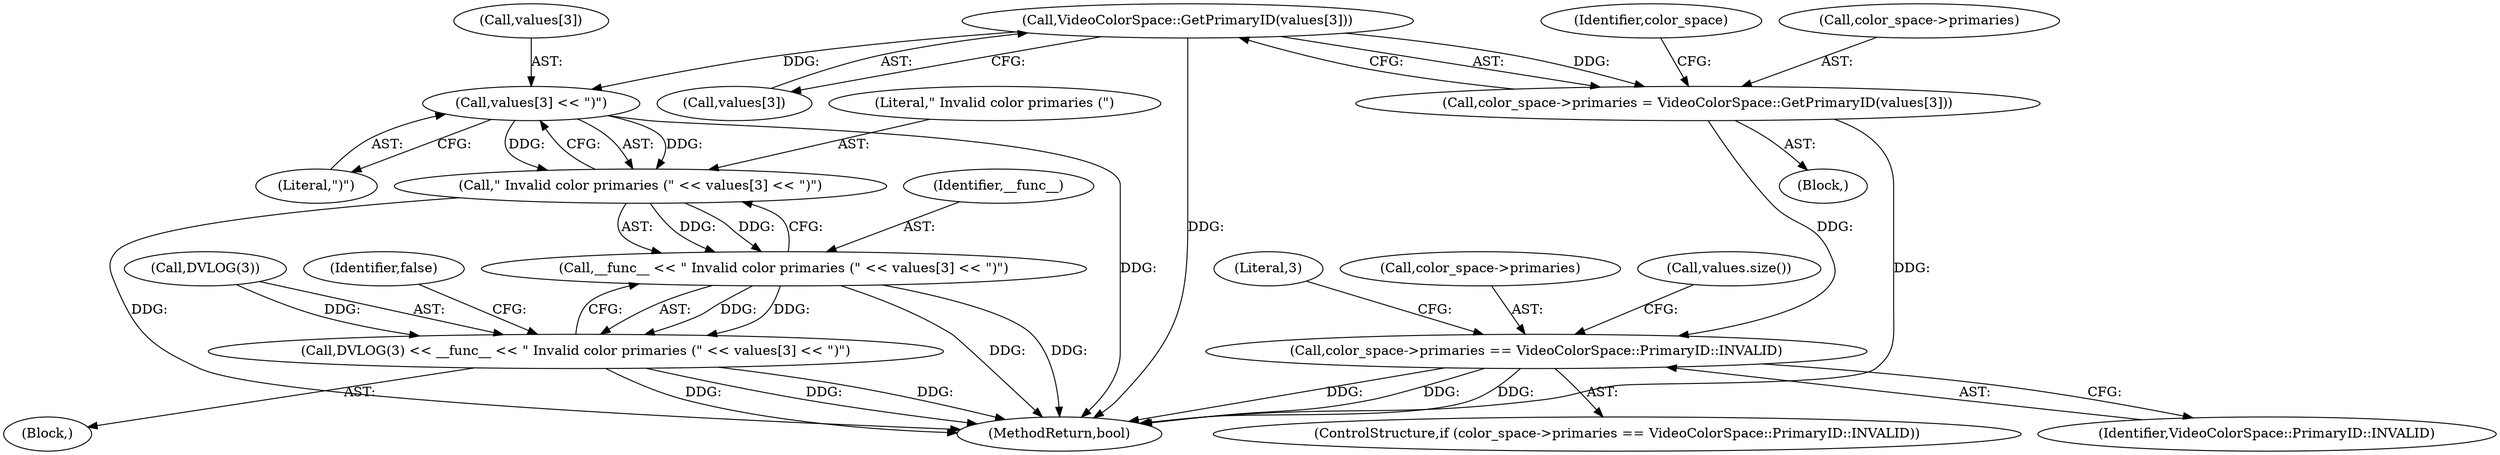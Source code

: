 digraph "0_Chrome_2fb4f2c9c461551d43fdfa28ef4c960da81a47dd_6@array" {
"1000348" [label="(Call,VideoColorSpace::GetPrimaryID(values[3]))"];
"1000344" [label="(Call,color_space->primaries = VideoColorSpace::GetPrimaryID(values[3]))"];
"1000353" [label="(Call,color_space->primaries == VideoColorSpace::PrimaryID::INVALID)"];
"1000366" [label="(Call,values[3] << \")\")"];
"1000364" [label="(Call,\" Invalid color primaries (\" << values[3] << \")\")"];
"1000362" [label="(Call,__func__ << \" Invalid color primaries (\" << values[3] << \")\")"];
"1000359" [label="(Call,DVLOG(3) << __func__ << \" Invalid color primaries (\" << values[3] << \")\")"];
"1000345" [label="(Call,color_space->primaries)"];
"1000349" [label="(Call,values[3])"];
"1000354" [label="(Call,color_space->primaries)"];
"1000360" [label="(Call,DVLOG(3))"];
"1000363" [label="(Identifier,__func__)"];
"1000352" [label="(ControlStructure,if (color_space->primaries == VideoColorSpace::PrimaryID::INVALID))"];
"1000372" [label="(Identifier,false)"];
"1000359" [label="(Call,DVLOG(3) << __func__ << \" Invalid color primaries (\" << values[3] << \")\")"];
"1000358" [label="(Block,)"];
"1000105" [label="(Block,)"];
"1000365" [label="(Literal,\" Invalid color primaries (\")"];
"1000357" [label="(Identifier,VideoColorSpace::PrimaryID::INVALID)"];
"1000375" [label="(Call,values.size())"];
"1000353" [label="(Call,color_space->primaries == VideoColorSpace::PrimaryID::INVALID)"];
"1000355" [label="(Identifier,color_space)"];
"1000370" [label="(Literal,\")\")"];
"1000344" [label="(Call,color_space->primaries = VideoColorSpace::GetPrimaryID(values[3]))"];
"1000361" [label="(Literal,3)"];
"1000348" [label="(Call,VideoColorSpace::GetPrimaryID(values[3]))"];
"1000366" [label="(Call,values[3] << \")\")"];
"1000367" [label="(Call,values[3])"];
"1000523" [label="(MethodReturn,bool)"];
"1000362" [label="(Call,__func__ << \" Invalid color primaries (\" << values[3] << \")\")"];
"1000364" [label="(Call,\" Invalid color primaries (\" << values[3] << \")\")"];
"1000348" -> "1000344"  [label="AST: "];
"1000348" -> "1000349"  [label="CFG: "];
"1000349" -> "1000348"  [label="AST: "];
"1000344" -> "1000348"  [label="CFG: "];
"1000348" -> "1000523"  [label="DDG: "];
"1000348" -> "1000344"  [label="DDG: "];
"1000348" -> "1000366"  [label="DDG: "];
"1000344" -> "1000105"  [label="AST: "];
"1000345" -> "1000344"  [label="AST: "];
"1000355" -> "1000344"  [label="CFG: "];
"1000344" -> "1000523"  [label="DDG: "];
"1000344" -> "1000353"  [label="DDG: "];
"1000353" -> "1000352"  [label="AST: "];
"1000353" -> "1000357"  [label="CFG: "];
"1000354" -> "1000353"  [label="AST: "];
"1000357" -> "1000353"  [label="AST: "];
"1000361" -> "1000353"  [label="CFG: "];
"1000375" -> "1000353"  [label="CFG: "];
"1000353" -> "1000523"  [label="DDG: "];
"1000353" -> "1000523"  [label="DDG: "];
"1000353" -> "1000523"  [label="DDG: "];
"1000366" -> "1000364"  [label="AST: "];
"1000366" -> "1000370"  [label="CFG: "];
"1000367" -> "1000366"  [label="AST: "];
"1000370" -> "1000366"  [label="AST: "];
"1000364" -> "1000366"  [label="CFG: "];
"1000366" -> "1000523"  [label="DDG: "];
"1000366" -> "1000364"  [label="DDG: "];
"1000366" -> "1000364"  [label="DDG: "];
"1000364" -> "1000362"  [label="AST: "];
"1000365" -> "1000364"  [label="AST: "];
"1000362" -> "1000364"  [label="CFG: "];
"1000364" -> "1000523"  [label="DDG: "];
"1000364" -> "1000362"  [label="DDG: "];
"1000364" -> "1000362"  [label="DDG: "];
"1000362" -> "1000359"  [label="AST: "];
"1000363" -> "1000362"  [label="AST: "];
"1000359" -> "1000362"  [label="CFG: "];
"1000362" -> "1000523"  [label="DDG: "];
"1000362" -> "1000523"  [label="DDG: "];
"1000362" -> "1000359"  [label="DDG: "];
"1000362" -> "1000359"  [label="DDG: "];
"1000359" -> "1000358"  [label="AST: "];
"1000360" -> "1000359"  [label="AST: "];
"1000372" -> "1000359"  [label="CFG: "];
"1000359" -> "1000523"  [label="DDG: "];
"1000359" -> "1000523"  [label="DDG: "];
"1000359" -> "1000523"  [label="DDG: "];
"1000360" -> "1000359"  [label="DDG: "];
}
